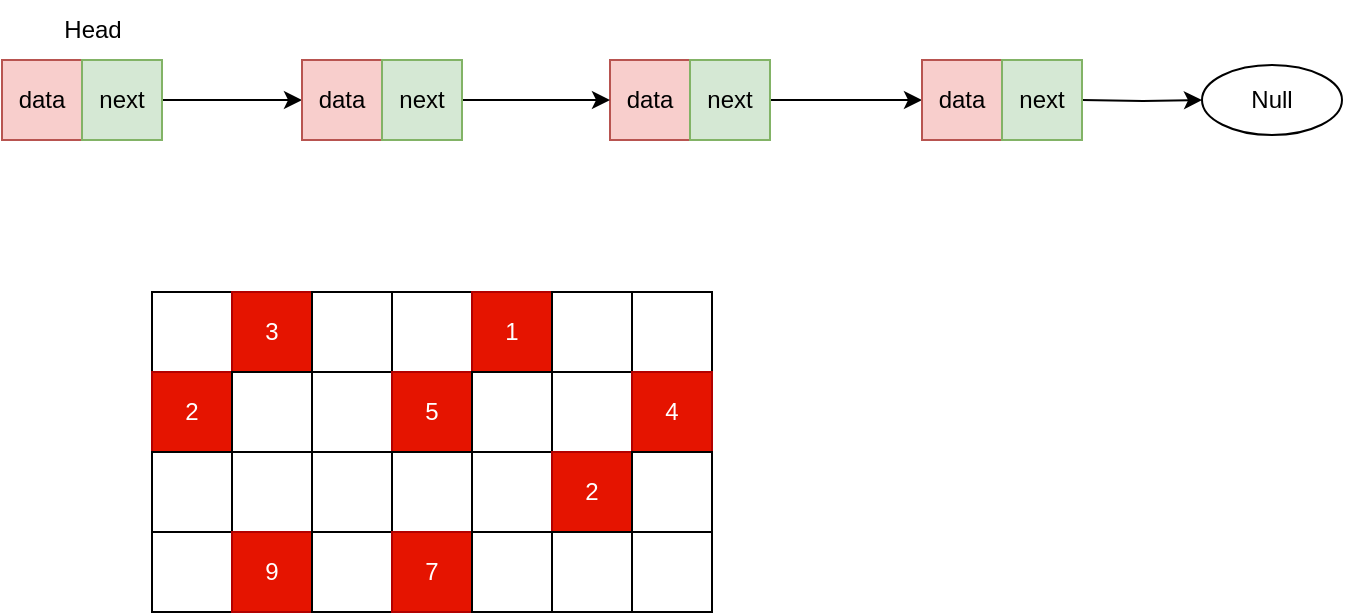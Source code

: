 <mxfile version="22.1.18" type="github">
  <diagram name="第 1 页" id="VUV-ebfLT0uJASyQHW5M">
    <mxGraphModel dx="1050" dy="597" grid="0" gridSize="10" guides="1" tooltips="1" connect="1" arrows="1" fold="1" page="1" pageScale="1" pageWidth="827" pageHeight="1169" math="0" shadow="0">
      <root>
        <mxCell id="0" />
        <mxCell id="1" parent="0" />
        <mxCell id="EkF805o-EjJROyHPNUrf-1" value="data" style="rounded=0;whiteSpace=wrap;html=1;fillColor=#f8cecc;strokeColor=#b85450;" vertex="1" parent="1">
          <mxGeometry x="70" y="280" width="40" height="40" as="geometry" />
        </mxCell>
        <mxCell id="EkF805o-EjJROyHPNUrf-16" value="" style="edgeStyle=orthogonalEdgeStyle;rounded=0;orthogonalLoop=1;jettySize=auto;html=1;" edge="1" parent="1" target="EkF805o-EjJROyHPNUrf-15">
          <mxGeometry relative="1" as="geometry">
            <mxPoint x="610" y="300" as="sourcePoint" />
          </mxGeometry>
        </mxCell>
        <mxCell id="EkF805o-EjJROyHPNUrf-15" value="Null" style="ellipse;whiteSpace=wrap;html=1;rounded=0;" vertex="1" parent="1">
          <mxGeometry x="670" y="282.5" width="70" height="35" as="geometry" />
        </mxCell>
        <mxCell id="EkF805o-EjJROyHPNUrf-27" value="" style="edgeStyle=orthogonalEdgeStyle;rounded=0;orthogonalLoop=1;jettySize=auto;html=1;" edge="1" parent="1" source="EkF805o-EjJROyHPNUrf-19" target="EkF805o-EjJROyHPNUrf-25">
          <mxGeometry relative="1" as="geometry" />
        </mxCell>
        <mxCell id="EkF805o-EjJROyHPNUrf-19" value="next" style="rounded=0;whiteSpace=wrap;html=1;fillColor=#d5e8d4;strokeColor=#82b366;" vertex="1" parent="1">
          <mxGeometry x="110" y="280" width="40" height="40" as="geometry" />
        </mxCell>
        <mxCell id="EkF805o-EjJROyHPNUrf-20" value="data" style="rounded=0;whiteSpace=wrap;html=1;fillColor=#f8cecc;strokeColor=#b85450;" vertex="1" parent="1">
          <mxGeometry x="374" y="280" width="40" height="40" as="geometry" />
        </mxCell>
        <mxCell id="EkF805o-EjJROyHPNUrf-29" value="" style="edgeStyle=orthogonalEdgeStyle;rounded=0;orthogonalLoop=1;jettySize=auto;html=1;" edge="1" parent="1" source="EkF805o-EjJROyHPNUrf-21" target="EkF805o-EjJROyHPNUrf-22">
          <mxGeometry relative="1" as="geometry" />
        </mxCell>
        <mxCell id="EkF805o-EjJROyHPNUrf-21" value="next" style="rounded=0;whiteSpace=wrap;html=1;fillColor=#d5e8d4;strokeColor=#82b366;" vertex="1" parent="1">
          <mxGeometry x="414" y="280" width="40" height="40" as="geometry" />
        </mxCell>
        <mxCell id="EkF805o-EjJROyHPNUrf-22" value="data" style="rounded=0;whiteSpace=wrap;html=1;fillColor=#f8cecc;strokeColor=#b85450;" vertex="1" parent="1">
          <mxGeometry x="530" y="280" width="40" height="40" as="geometry" />
        </mxCell>
        <mxCell id="EkF805o-EjJROyHPNUrf-23" value="next" style="rounded=0;whiteSpace=wrap;html=1;fillColor=#d5e8d4;strokeColor=#82b366;" vertex="1" parent="1">
          <mxGeometry x="570" y="280" width="40" height="40" as="geometry" />
        </mxCell>
        <mxCell id="EkF805o-EjJROyHPNUrf-25" value="data" style="rounded=0;whiteSpace=wrap;html=1;fillColor=#f8cecc;strokeColor=#b85450;" vertex="1" parent="1">
          <mxGeometry x="220" y="280" width="40" height="40" as="geometry" />
        </mxCell>
        <mxCell id="EkF805o-EjJROyHPNUrf-30" style="edgeStyle=orthogonalEdgeStyle;rounded=0;orthogonalLoop=1;jettySize=auto;html=1;exitX=1;exitY=0.5;exitDx=0;exitDy=0;entryX=0;entryY=0.5;entryDx=0;entryDy=0;" edge="1" parent="1" source="EkF805o-EjJROyHPNUrf-26" target="EkF805o-EjJROyHPNUrf-20">
          <mxGeometry relative="1" as="geometry" />
        </mxCell>
        <mxCell id="EkF805o-EjJROyHPNUrf-26" value="next" style="rounded=0;whiteSpace=wrap;html=1;fillColor=#d5e8d4;strokeColor=#82b366;" vertex="1" parent="1">
          <mxGeometry x="260" y="280" width="40" height="40" as="geometry" />
        </mxCell>
        <mxCell id="EkF805o-EjJROyHPNUrf-31" value="Head" style="text;html=1;align=center;verticalAlign=middle;resizable=0;points=[];autosize=1;strokeColor=none;fillColor=none;" vertex="1" parent="1">
          <mxGeometry x="90" y="250" width="50" height="30" as="geometry" />
        </mxCell>
        <mxCell id="EkF805o-EjJROyHPNUrf-62" value="" style="rounded=0;whiteSpace=wrap;html=1;" vertex="1" parent="1">
          <mxGeometry x="145" y="396" width="40" height="40" as="geometry" />
        </mxCell>
        <mxCell id="EkF805o-EjJROyHPNUrf-63" value="3" style="rounded=0;whiteSpace=wrap;html=1;fillColor=#e51400;strokeColor=#B20000;fontColor=#ffffff;" vertex="1" parent="1">
          <mxGeometry x="185" y="396" width="40" height="40" as="geometry" />
        </mxCell>
        <mxCell id="EkF805o-EjJROyHPNUrf-64" value="" style="rounded=0;whiteSpace=wrap;html=1;" vertex="1" parent="1">
          <mxGeometry x="225" y="396" width="40" height="40" as="geometry" />
        </mxCell>
        <mxCell id="EkF805o-EjJROyHPNUrf-65" value="" style="rounded=0;whiteSpace=wrap;html=1;" vertex="1" parent="1">
          <mxGeometry x="265" y="396" width="40" height="40" as="geometry" />
        </mxCell>
        <mxCell id="EkF805o-EjJROyHPNUrf-93" style="edgeStyle=orthogonalEdgeStyle;rounded=0;orthogonalLoop=1;jettySize=auto;html=1;exitX=1;exitY=0.25;exitDx=0;exitDy=0;entryX=0.75;entryY=1;entryDx=0;entryDy=0;" edge="1" parent="1" source="EkF805o-EjJROyHPNUrf-66" target="EkF805o-EjJROyHPNUrf-68">
          <mxGeometry relative="1" as="geometry">
            <Array as="points">
              <mxPoint x="415" y="406" />
            </Array>
          </mxGeometry>
        </mxCell>
        <mxCell id="EkF805o-EjJROyHPNUrf-94" style="edgeStyle=orthogonalEdgeStyle;rounded=0;orthogonalLoop=1;jettySize=auto;html=1;exitX=1;exitY=0.5;exitDx=0;exitDy=0;entryX=0.75;entryY=1;entryDx=0;entryDy=0;" edge="1" parent="1" source="EkF805o-EjJROyHPNUrf-66" target="EkF805o-EjJROyHPNUrf-68">
          <mxGeometry relative="1" as="geometry" />
        </mxCell>
        <mxCell id="EkF805o-EjJROyHPNUrf-95" style="edgeStyle=orthogonalEdgeStyle;rounded=0;orthogonalLoop=1;jettySize=auto;html=1;exitX=1;exitY=0.5;exitDx=0;exitDy=0;" edge="1" parent="1" source="EkF805o-EjJROyHPNUrf-66" target="EkF805o-EjJROyHPNUrf-75">
          <mxGeometry relative="1" as="geometry" />
        </mxCell>
        <mxCell id="EkF805o-EjJROyHPNUrf-66" value="1" style="rounded=0;whiteSpace=wrap;html=1;fillColor=#e51400;strokeColor=#B20000;fontColor=#ffffff;" vertex="1" parent="1">
          <mxGeometry x="305" y="396" width="40" height="40" as="geometry" />
        </mxCell>
        <mxCell id="EkF805o-EjJROyHPNUrf-67" value="" style="rounded=0;whiteSpace=wrap;html=1;" vertex="1" parent="1">
          <mxGeometry x="345" y="396" width="40" height="40" as="geometry" />
        </mxCell>
        <mxCell id="EkF805o-EjJROyHPNUrf-68" value="" style="rounded=0;whiteSpace=wrap;html=1;" vertex="1" parent="1">
          <mxGeometry x="385" y="396" width="40" height="40" as="geometry" />
        </mxCell>
        <mxCell id="EkF805o-EjJROyHPNUrf-69" value="2" style="rounded=0;whiteSpace=wrap;html=1;fillColor=#e51400;strokeColor=#B20000;fontColor=#ffffff;" vertex="1" parent="1">
          <mxGeometry x="145" y="436" width="40" height="40" as="geometry" />
        </mxCell>
        <mxCell id="EkF805o-EjJROyHPNUrf-70" value="" style="rounded=0;whiteSpace=wrap;html=1;" vertex="1" parent="1">
          <mxGeometry x="185" y="436" width="40" height="40" as="geometry" />
        </mxCell>
        <mxCell id="EkF805o-EjJROyHPNUrf-71" value="" style="rounded=0;whiteSpace=wrap;html=1;" vertex="1" parent="1">
          <mxGeometry x="225" y="436" width="40" height="40" as="geometry" />
        </mxCell>
        <mxCell id="EkF805o-EjJROyHPNUrf-72" value="5" style="rounded=0;whiteSpace=wrap;html=1;fillColor=#e51400;strokeColor=#B20000;fontColor=#ffffff;" vertex="1" parent="1">
          <mxGeometry x="265" y="436" width="40" height="40" as="geometry" />
        </mxCell>
        <mxCell id="EkF805o-EjJROyHPNUrf-73" value="" style="rounded=0;whiteSpace=wrap;html=1;" vertex="1" parent="1">
          <mxGeometry x="305" y="436" width="40" height="40" as="geometry" />
        </mxCell>
        <mxCell id="EkF805o-EjJROyHPNUrf-74" value="" style="rounded=0;whiteSpace=wrap;html=1;" vertex="1" parent="1">
          <mxGeometry x="345" y="436" width="40" height="40" as="geometry" />
        </mxCell>
        <mxCell id="EkF805o-EjJROyHPNUrf-75" value="4" style="rounded=0;whiteSpace=wrap;html=1;fillColor=#e51400;strokeColor=#B20000;fontColor=#ffffff;" vertex="1" parent="1">
          <mxGeometry x="385" y="436" width="40" height="40" as="geometry" />
        </mxCell>
        <mxCell id="EkF805o-EjJROyHPNUrf-76" value="" style="rounded=0;whiteSpace=wrap;html=1;" vertex="1" parent="1">
          <mxGeometry x="145" y="476" width="40" height="40" as="geometry" />
        </mxCell>
        <mxCell id="EkF805o-EjJROyHPNUrf-77" value="" style="rounded=0;whiteSpace=wrap;html=1;" vertex="1" parent="1">
          <mxGeometry x="185" y="476" width="40" height="40" as="geometry" />
        </mxCell>
        <mxCell id="EkF805o-EjJROyHPNUrf-78" value="" style="rounded=0;whiteSpace=wrap;html=1;" vertex="1" parent="1">
          <mxGeometry x="225" y="476" width="40" height="40" as="geometry" />
        </mxCell>
        <mxCell id="EkF805o-EjJROyHPNUrf-79" value="" style="rounded=0;whiteSpace=wrap;html=1;" vertex="1" parent="1">
          <mxGeometry x="265" y="476" width="40" height="40" as="geometry" />
        </mxCell>
        <mxCell id="EkF805o-EjJROyHPNUrf-80" value="" style="rounded=0;whiteSpace=wrap;html=1;" vertex="1" parent="1">
          <mxGeometry x="305" y="476" width="40" height="40" as="geometry" />
        </mxCell>
        <mxCell id="EkF805o-EjJROyHPNUrf-81" value="2" style="rounded=0;whiteSpace=wrap;html=1;fillColor=#e51400;strokeColor=#B20000;fontColor=#ffffff;" vertex="1" parent="1">
          <mxGeometry x="345" y="476" width="40" height="40" as="geometry" />
        </mxCell>
        <mxCell id="EkF805o-EjJROyHPNUrf-82" value="" style="rounded=0;whiteSpace=wrap;html=1;" vertex="1" parent="1">
          <mxGeometry x="385" y="476" width="40" height="40" as="geometry" />
        </mxCell>
        <mxCell id="EkF805o-EjJROyHPNUrf-83" value="" style="rounded=0;whiteSpace=wrap;html=1;" vertex="1" parent="1">
          <mxGeometry x="145" y="516" width="40" height="40" as="geometry" />
        </mxCell>
        <mxCell id="EkF805o-EjJROyHPNUrf-84" value="9" style="rounded=0;whiteSpace=wrap;html=1;fillColor=#e51400;strokeColor=#B20000;fontColor=#ffffff;" vertex="1" parent="1">
          <mxGeometry x="185" y="516" width="40" height="40" as="geometry" />
        </mxCell>
        <mxCell id="EkF805o-EjJROyHPNUrf-85" value="" style="rounded=0;whiteSpace=wrap;html=1;" vertex="1" parent="1">
          <mxGeometry x="225" y="516" width="40" height="40" as="geometry" />
        </mxCell>
        <mxCell id="EkF805o-EjJROyHPNUrf-86" value="7" style="rounded=0;whiteSpace=wrap;html=1;fillColor=#e51400;strokeColor=#B20000;fontColor=#ffffff;" vertex="1" parent="1">
          <mxGeometry x="265" y="516" width="40" height="40" as="geometry" />
        </mxCell>
        <mxCell id="EkF805o-EjJROyHPNUrf-87" value="" style="rounded=0;whiteSpace=wrap;html=1;" vertex="1" parent="1">
          <mxGeometry x="305" y="516" width="40" height="40" as="geometry" />
        </mxCell>
        <mxCell id="EkF805o-EjJROyHPNUrf-88" value="" style="rounded=0;whiteSpace=wrap;html=1;" vertex="1" parent="1">
          <mxGeometry x="345" y="516" width="40" height="40" as="geometry" />
        </mxCell>
        <mxCell id="EkF805o-EjJROyHPNUrf-89" value="" style="rounded=0;whiteSpace=wrap;html=1;" vertex="1" parent="1">
          <mxGeometry x="385" y="516" width="40" height="40" as="geometry" />
        </mxCell>
      </root>
    </mxGraphModel>
  </diagram>
</mxfile>
